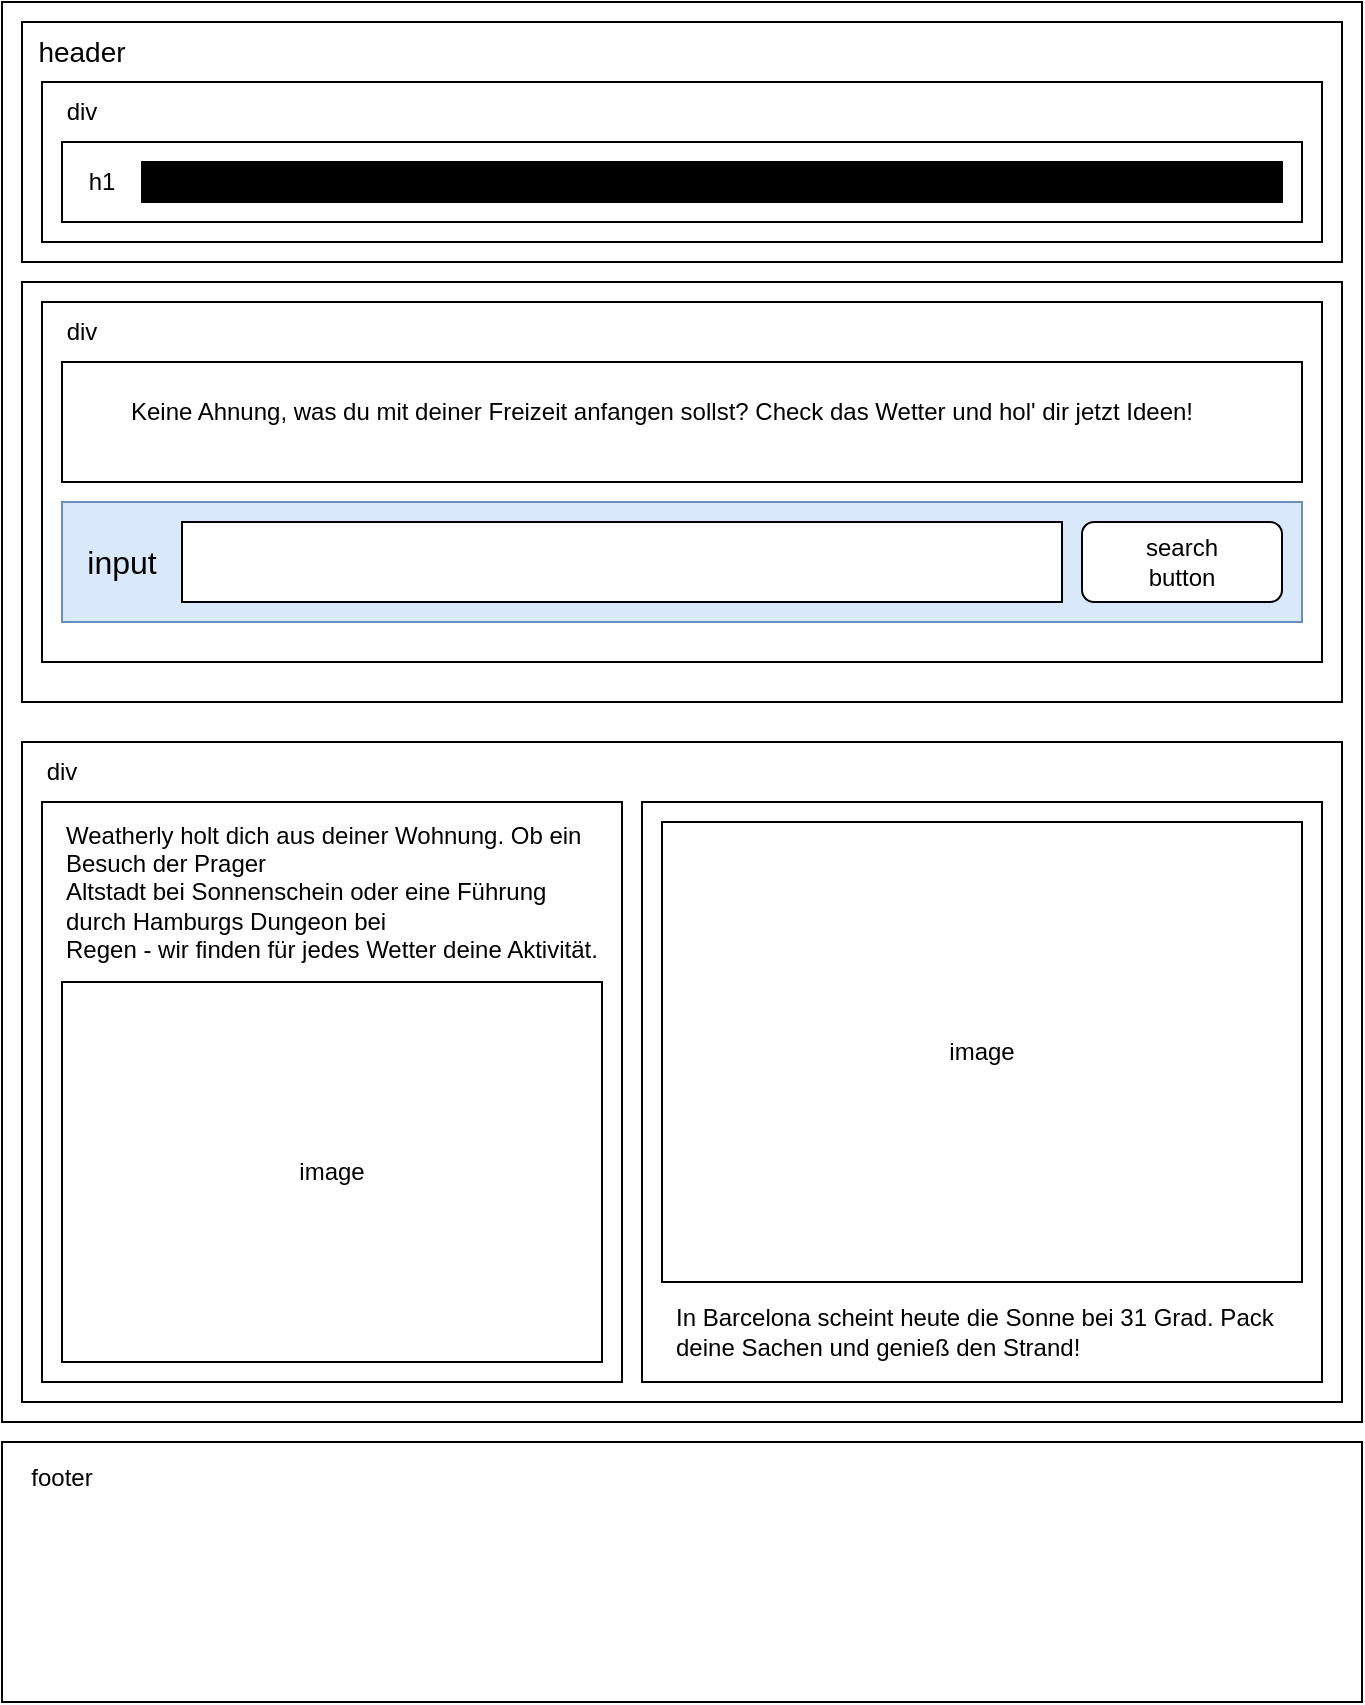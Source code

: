 <mxfile version="28.1.2">
  <diagram name="Seite-1" id="VMP9uu8uAadB5DPsi1at">
    <mxGraphModel dx="1373" dy="754" grid="1" gridSize="10" guides="1" tooltips="1" connect="1" arrows="1" fold="1" page="1" pageScale="1" pageWidth="827" pageHeight="1169" math="0" shadow="0">
      <root>
        <mxCell id="0" />
        <mxCell id="1" parent="0" />
        <mxCell id="YpNYZTxtfYRbB2CzaBgo-1" value="" style="rounded=0;whiteSpace=wrap;html=1;" vertex="1" parent="1">
          <mxGeometry x="80" y="40" width="680" height="710" as="geometry" />
        </mxCell>
        <mxCell id="YpNYZTxtfYRbB2CzaBgo-2" value="" style="rounded=0;whiteSpace=wrap;html=1;align=left;" vertex="1" parent="1">
          <mxGeometry x="90" y="50" width="660" height="120" as="geometry" />
        </mxCell>
        <mxCell id="YpNYZTxtfYRbB2CzaBgo-5" value="" style="rounded=0;whiteSpace=wrap;html=1;" vertex="1" parent="1">
          <mxGeometry x="90" y="180" width="660" height="210" as="geometry" />
        </mxCell>
        <mxCell id="YpNYZTxtfYRbB2CzaBgo-6" value="&lt;font style=&quot;font-size: 14px;&quot;&gt;header&lt;/font&gt;" style="text;html=1;align=center;verticalAlign=middle;whiteSpace=wrap;rounded=0;" vertex="1" parent="1">
          <mxGeometry x="80" y="50" width="80" height="30" as="geometry" />
        </mxCell>
        <mxCell id="YpNYZTxtfYRbB2CzaBgo-7" value="" style="rounded=0;whiteSpace=wrap;html=1;" vertex="1" parent="1">
          <mxGeometry x="100" y="80" width="640" height="80" as="geometry" />
        </mxCell>
        <mxCell id="YpNYZTxtfYRbB2CzaBgo-8" value="div" style="text;html=1;align=center;verticalAlign=middle;whiteSpace=wrap;rounded=0;" vertex="1" parent="1">
          <mxGeometry x="90" y="80" width="60" height="30" as="geometry" />
        </mxCell>
        <mxCell id="YpNYZTxtfYRbB2CzaBgo-9" value="" style="rounded=0;whiteSpace=wrap;html=1;" vertex="1" parent="1">
          <mxGeometry x="110" y="110" width="620" height="40" as="geometry" />
        </mxCell>
        <mxCell id="YpNYZTxtfYRbB2CzaBgo-10" value="h1" style="text;html=1;align=center;verticalAlign=middle;whiteSpace=wrap;rounded=0;" vertex="1" parent="1">
          <mxGeometry x="100" y="115" width="60" height="30" as="geometry" />
        </mxCell>
        <mxCell id="YpNYZTxtfYRbB2CzaBgo-11" value="" style="rounded=0;whiteSpace=wrap;html=1;fillColor=#000000;" vertex="1" parent="1">
          <mxGeometry x="150" y="120" width="570" height="20" as="geometry" />
        </mxCell>
        <mxCell id="YpNYZTxtfYRbB2CzaBgo-12" value="" style="rounded=0;whiteSpace=wrap;html=1;" vertex="1" parent="1">
          <mxGeometry x="100" y="190" width="640" height="180" as="geometry" />
        </mxCell>
        <mxCell id="YpNYZTxtfYRbB2CzaBgo-13" value="div" style="text;html=1;align=center;verticalAlign=middle;whiteSpace=wrap;rounded=0;" vertex="1" parent="1">
          <mxGeometry x="90" y="190" width="60" height="30" as="geometry" />
        </mxCell>
        <mxCell id="YpNYZTxtfYRbB2CzaBgo-20" value="" style="rounded=0;whiteSpace=wrap;html=1;fillColor=#dae8fc;strokeColor=#6c8ebf;" vertex="1" parent="1">
          <mxGeometry x="110" y="290" width="620" height="60" as="geometry" />
        </mxCell>
        <mxCell id="YpNYZTxtfYRbB2CzaBgo-22" value="" style="rounded=0;whiteSpace=wrap;html=1;" vertex="1" parent="1">
          <mxGeometry x="170" y="300" width="440" height="40" as="geometry" />
        </mxCell>
        <mxCell id="YpNYZTxtfYRbB2CzaBgo-23" value="&lt;font style=&quot;font-size: 16px;&quot;&gt;input&lt;/font&gt;" style="text;html=1;align=center;verticalAlign=middle;whiteSpace=wrap;rounded=0;" vertex="1" parent="1">
          <mxGeometry x="110" y="305" width="60" height="30" as="geometry" />
        </mxCell>
        <mxCell id="YpNYZTxtfYRbB2CzaBgo-24" value="&lt;div&gt;search&lt;/div&gt;&lt;div&gt;button&lt;/div&gt;" style="rounded=1;whiteSpace=wrap;html=1;" vertex="1" parent="1">
          <mxGeometry x="620" y="300" width="100" height="40" as="geometry" />
        </mxCell>
        <mxCell id="YpNYZTxtfYRbB2CzaBgo-25" value="" style="rounded=0;whiteSpace=wrap;html=1;" vertex="1" parent="1">
          <mxGeometry x="110" y="220" width="620" height="60" as="geometry" />
        </mxCell>
        <mxCell id="YpNYZTxtfYRbB2CzaBgo-26" value="Keine Ahnung, was du mit deiner Freizeit anfangen sollst? Check das Wetter und hol&#39; dir jetzt Ideen!" style="text;html=1;align=center;verticalAlign=middle;whiteSpace=wrap;rounded=0;" vertex="1" parent="1">
          <mxGeometry x="110" y="230" width="600" height="30" as="geometry" />
        </mxCell>
        <mxCell id="YpNYZTxtfYRbB2CzaBgo-28" value="" style="rounded=0;whiteSpace=wrap;html=1;" vertex="1" parent="1">
          <mxGeometry x="80" y="760" width="680" height="130" as="geometry" />
        </mxCell>
        <mxCell id="YpNYZTxtfYRbB2CzaBgo-29" value="&lt;div&gt;footer&lt;/div&gt;&lt;div&gt;&lt;br&gt;&lt;/div&gt;" style="text;html=1;align=center;verticalAlign=middle;whiteSpace=wrap;rounded=0;" vertex="1" parent="1">
          <mxGeometry x="80" y="770" width="60" height="30" as="geometry" />
        </mxCell>
        <mxCell id="YpNYZTxtfYRbB2CzaBgo-30" value="" style="rounded=0;whiteSpace=wrap;html=1;" vertex="1" parent="1">
          <mxGeometry x="90" y="410" width="660" height="330" as="geometry" />
        </mxCell>
        <mxCell id="YpNYZTxtfYRbB2CzaBgo-34" value="div" style="text;html=1;align=center;verticalAlign=middle;whiteSpace=wrap;rounded=0;" vertex="1" parent="1">
          <mxGeometry x="80" y="410" width="60" height="30" as="geometry" />
        </mxCell>
        <mxCell id="YpNYZTxtfYRbB2CzaBgo-35" value="" style="rounded=0;whiteSpace=wrap;html=1;" vertex="1" parent="1">
          <mxGeometry x="100" y="440" width="290" height="290" as="geometry" />
        </mxCell>
        <mxCell id="YpNYZTxtfYRbB2CzaBgo-36" value="" style="rounded=0;whiteSpace=wrap;html=1;" vertex="1" parent="1">
          <mxGeometry x="400" y="440" width="340" height="290" as="geometry" />
        </mxCell>
        <mxCell id="YpNYZTxtfYRbB2CzaBgo-37" value="&lt;div align=&quot;left&quot;&gt;In Barcelona scheint heute die Sonne bei 31 Grad. Pack deine Sachen und genieß den Strand!&lt;/div&gt;" style="text;html=1;align=left;verticalAlign=middle;whiteSpace=wrap;rounded=0;" vertex="1" parent="1">
          <mxGeometry x="415" y="690" width="310" height="30" as="geometry" />
        </mxCell>
        <mxCell id="YpNYZTxtfYRbB2CzaBgo-38" value="&lt;div align=&quot;left&quot;&gt;Weatherly holt dich aus deiner Wohnung. Ob ein Besuch der Prager &lt;br/&gt;Altstadt bei Sonnenschein oder eine Führung durch Hamburgs Dungeon bei &lt;br/&gt;Regen - wir finden für jedes Wetter deine Aktivität.&lt;/div&gt;" style="text;html=1;align=left;verticalAlign=middle;whiteSpace=wrap;rounded=0;" vertex="1" parent="1">
          <mxGeometry x="110" y="450" width="270" height="70" as="geometry" />
        </mxCell>
        <mxCell id="YpNYZTxtfYRbB2CzaBgo-41" value="image" style="rounded=0;whiteSpace=wrap;html=1;" vertex="1" parent="1">
          <mxGeometry x="110" y="530" width="270" height="190" as="geometry" />
        </mxCell>
        <mxCell id="YpNYZTxtfYRbB2CzaBgo-42" value="image" style="rounded=0;whiteSpace=wrap;html=1;" vertex="1" parent="1">
          <mxGeometry x="410" y="450" width="320" height="230" as="geometry" />
        </mxCell>
      </root>
    </mxGraphModel>
  </diagram>
</mxfile>
